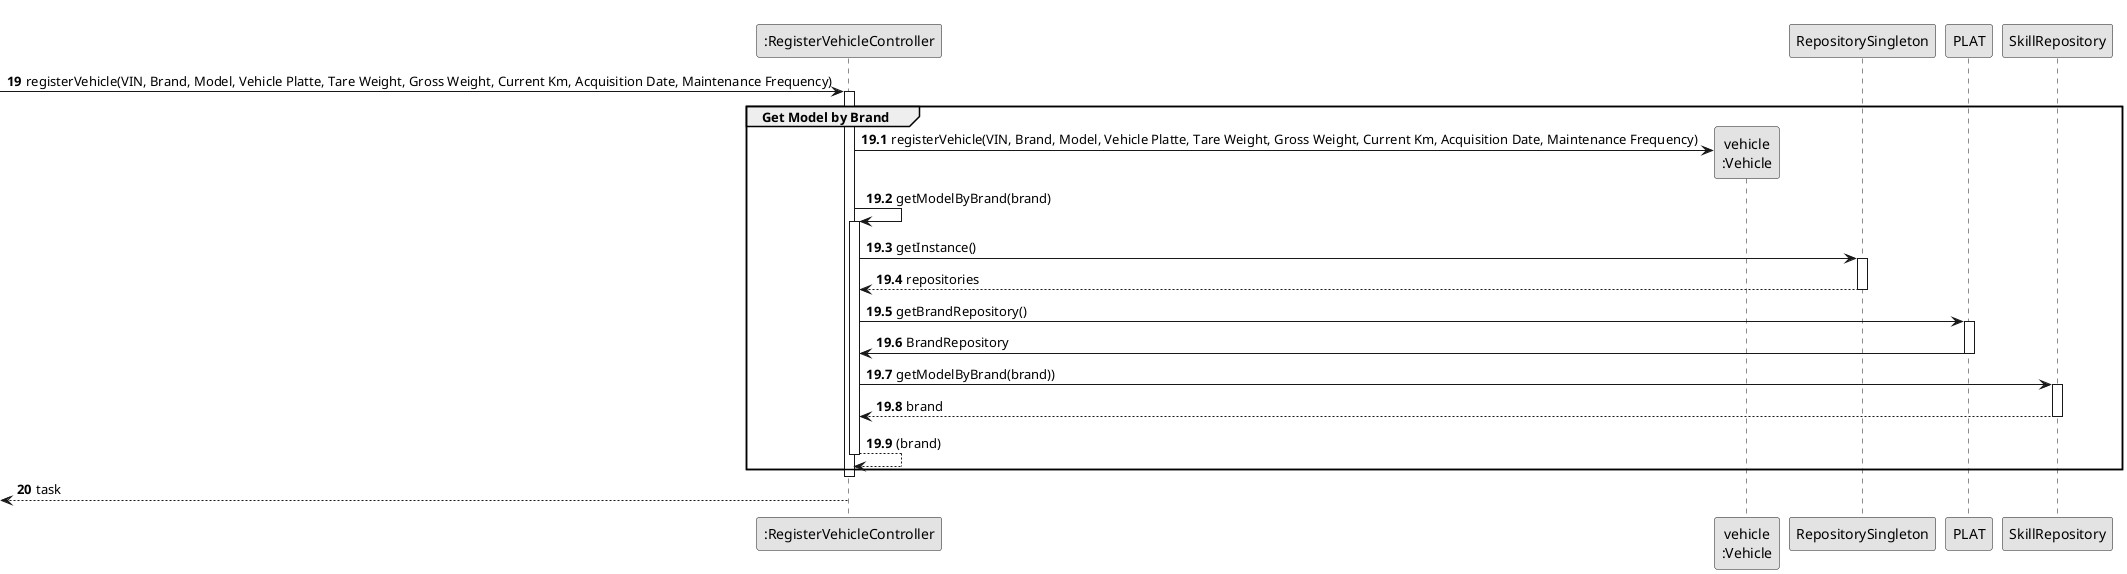 @startuml
skinparam monochrome true
skinparam packageStyle rectangle
skinparam shadowing false

participant ":RegisterVehicleController" as CTRL
participant "vehicle\n:Vehicle" as VEI

autonumber 19
-> CTRL : registerVehicle(VIN, Brand, Model, Vehicle Platte, Tare Weight, Gross Weight, Current Km, Acquisition Date, Maintenance Frequency)

autonumber 19.1
activate CTRL
    group Get Model by Brand

        CTRL -> VEI**: registerVehicle(VIN, Brand, Model, Vehicle Platte, Tare Weight, Gross Weight, Current Km, Acquisition Date, Maintenance Frequency)

            CTRL -> CTRL : getModelByBrand(brand)
            activate CTRL

            CTRL -> RepositorySingleton : getInstance()
            activate RepositorySingleton

            RepositorySingleton --> CTRL: repositories
            deactivate RepositorySingleton

            CTRL -> PLAT : getBrandRepository()
            activate PLAT

            PLAT -> CTRL : BrandRepository
             deactivate PLAT

             CTRL -> SkillRepository : getModelByBrand(brand))
             activate SkillRepository

             SkillRepository --> CTRL : brand
             deactivate SkillRepository

        CTRL --> CTRL : (brand)
        deactivate CTRL


    end
    deactivate CTRL

    autonumber 20
    <-- CTRL : task
deactivate CTRL


@enduml